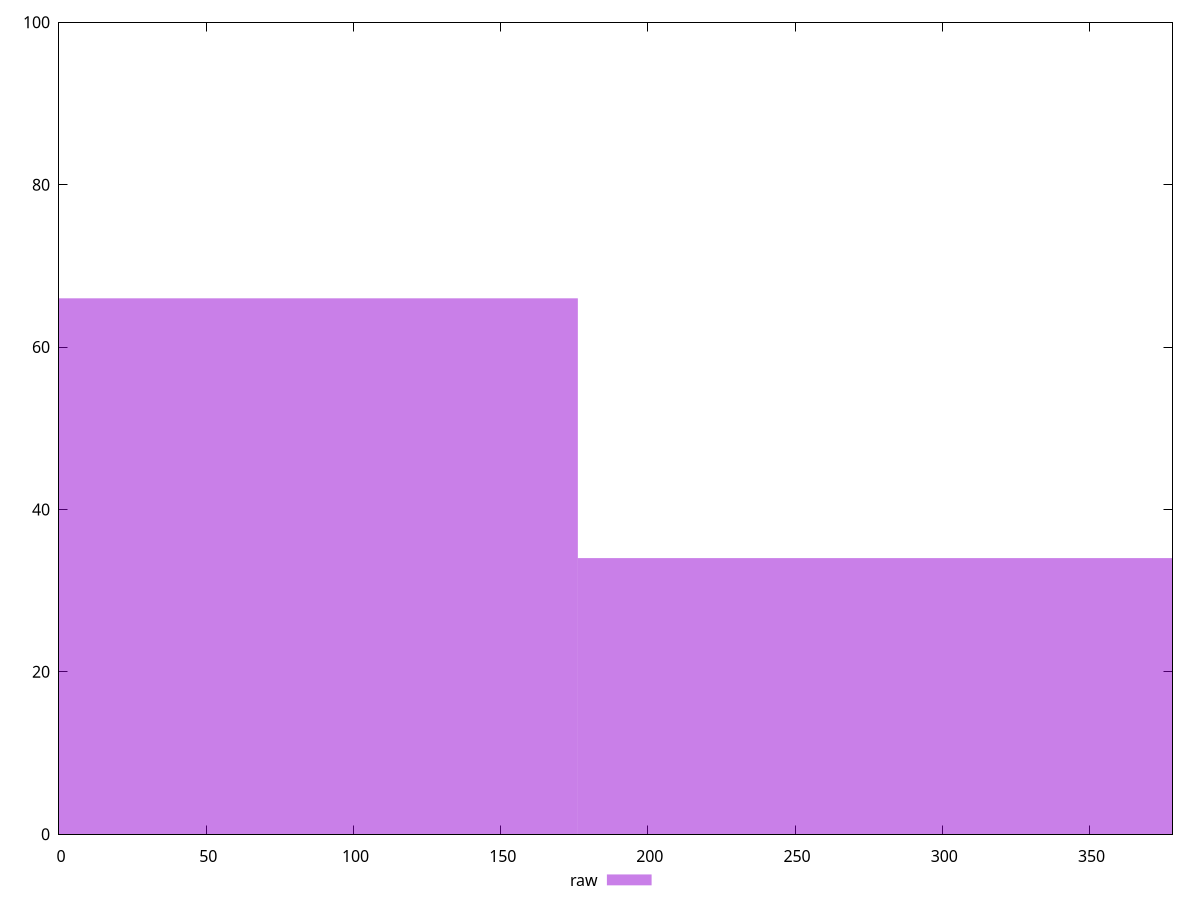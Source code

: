 reset

$raw <<EOF
352.4594191982966 34
0 66
EOF

set key outside below
set boxwidth 352.4594191982966
set xrange [0:378.202]
set yrange [0:100]
set trange [0:100]
set style fill transparent solid 0.5 noborder
set terminal svg size 640, 490 enhanced background rgb 'white'
set output "reports/report_00028_2021-02-24T12-49-42.674Z/uses-rel-preconnect/samples/card/raw/histogram.svg"

plot $raw title "raw" with boxes

reset
